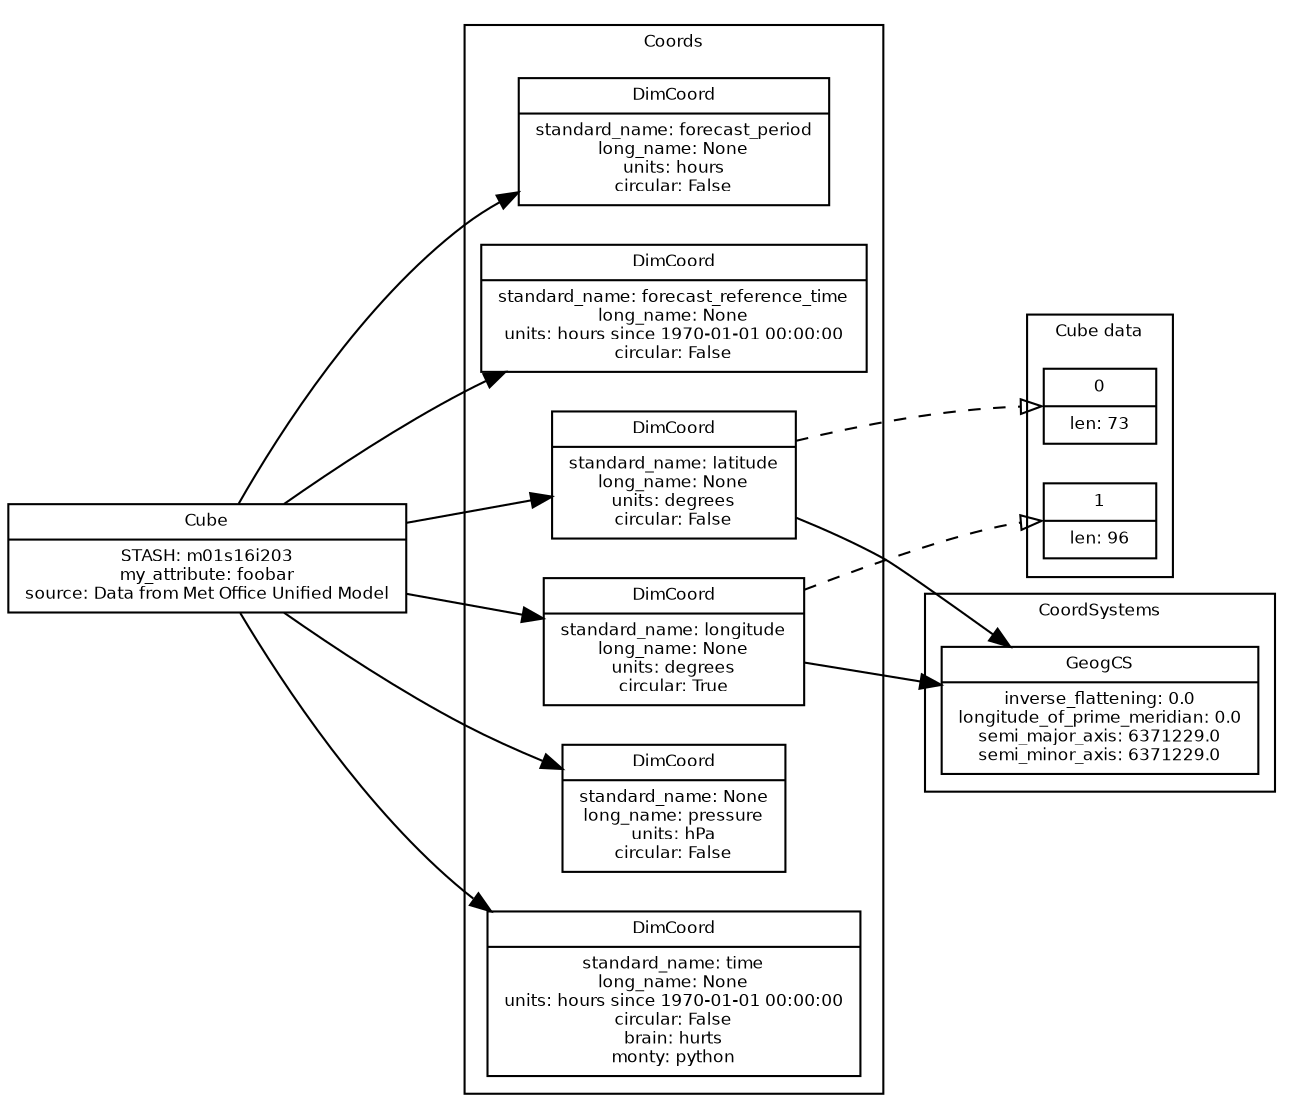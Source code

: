 
digraph CubeGraph{

    rankdir = "LR"
    fontname = "Bitstream Vera Sans"
    fontsize = 8

    node [
        fontname = "Bitstream Vera Sans"
        fontsize = 8
        shape = "record"
    ]

#   Nodes
    ":Cube" [
        label = "Cube|STASH: m01s16i203\nmy_attribute: foobar\nsource: Data from Met Office Unified Model"
    ]

    
    subgraph clusterCubeDimensions {
        label="Cube data"
    
        "CubeDimension_0" [
            label = "0|len: 73"
        ]

        "CubeDimension_1" [
            label = "1|len: 96"
        ]

    }
    
    
    subgraph clusterCoords {
        label = "Coords"
        "Coord_0" [
            label = "DimCoord|standard_name: forecast_period\nlong_name: None\nunits: hours\ncircular: False"
        ]
        "Coord_1" [
            label = "DimCoord|standard_name: forecast_reference_time\nlong_name: None\nunits: hours since 1970-01-01 00:00:00\ncircular: False"
        ]
        "Coord_2" [
            label = "DimCoord|standard_name: latitude\nlong_name: None\nunits: degrees\ncircular: False"
        ]
        "Coord_3" [
            label = "DimCoord|standard_name: longitude\nlong_name: None\nunits: degrees\ncircular: True"
        ]
        "Coord_4" [
            label = "DimCoord|standard_name: None\nlong_name: pressure\nunits: hPa\ncircular: False"
        ]
        "Coord_5" [
            label = "DimCoord|standard_name: time\nlong_name: None\nunits: hours since 1970-01-01 00:00:00\ncircular: False\nbrain: hurts\nmonty: python"
        ]

    }
    
    
    subgraph clusterCoordSystems {
        label = "CoordSystems"
        "CoordSystem_GeogCS_0" [
            label = "GeogCS|inverse_flattening: 0.0\nlongitude_of_prime_meridian: 0.0\nsemi_major_axis: 6371229.0\nsemi_minor_axis: 6371229.0"
        ]

    }
    
    edge [
        arrowhead = "normal"
    ]

#   RELATIONSHIPS

#   Containment
    
    ":Cube" -> "Coord_0"
    ":Cube" -> "Coord_1"
    "Coord_2" -> "CoordSystem_GeogCS_0"
    ":Cube" -> "Coord_2"
    "Coord_3" -> "CoordSystem_GeogCS_0"
    ":Cube" -> "Coord_3"
    ":Cube" -> "Coord_4"
    ":Cube" -> "Coord_5"
    edge [
        style="dashed"
        arrowhead = "onormal"
    ]

#   Association
    
    "Coord_2" -> "CubeDimension_0":w
    "Coord_3" -> "CubeDimension_1":w
}
    